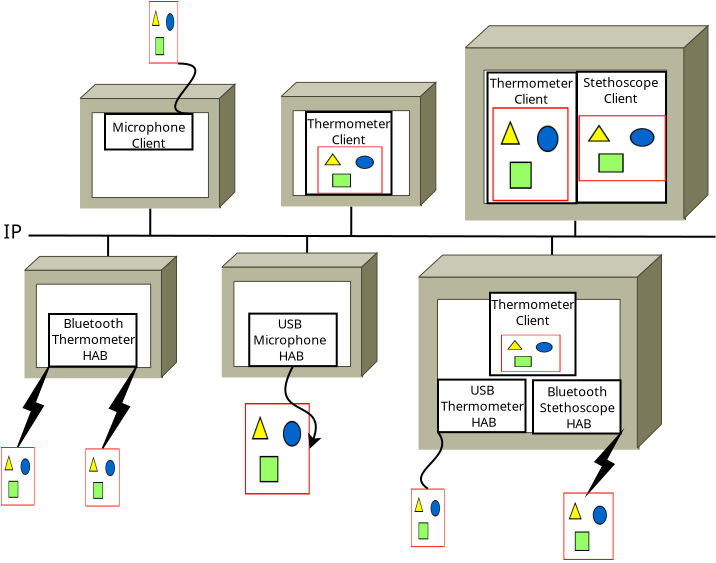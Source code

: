 <?xml version="1.0" encoding="UTF-8"?>
<dia:diagram xmlns:dia="http://www.lysator.liu.se/~alla/dia/">
  <dia:layer name="Background" visible="true">
    <dia:object type="Network - Bus" version="0" id="O0">
      <dia:attribute name="obj_pos">
        <dia:point val="2.995,13.091"/>
      </dia:attribute>
      <dia:attribute name="obj_bb">
        <dia:rectangle val="2.945,11.638;37.295,14.137"/>
      </dia:attribute>
      <dia:attribute name="conn_endpoints">
        <dia:point val="2.995,13.091"/>
        <dia:point val="37.245,13.154"/>
      </dia:attribute>
      <dia:attribute name="line_color">
        <dia:color val="#000000"/>
      </dia:attribute>
      <dia:attribute name="bus_handles">
        <dia:point val="6.924,14.137"/>
        <dia:point val="9.034,11.738"/>
        <dia:point val="16.875,13.967"/>
        <dia:point val="19.084,11.638"/>
        <dia:point val="29.122,14.068"/>
        <dia:point val="30.284,12.34"/>
      </dia:attribute>
      <dia:connections>
        <dia:connection handle="2" to="O3" connection="2"/>
        <dia:connection handle="3" to="O10" connection="5"/>
        <dia:connection handle="4" to="O16" connection="2"/>
        <dia:connection handle="5" to="O20" connection="5"/>
        <dia:connection handle="6" to="O25" connection="2"/>
        <dia:connection handle="7" to="O37" connection="5"/>
      </dia:connections>
    </dia:object>
    <dia:object type="Standard - Text" version="1" id="O1">
      <dia:attribute name="obj_pos">
        <dia:point val="1.695,13.241"/>
      </dia:attribute>
      <dia:attribute name="obj_bb">
        <dia:rectangle val="1.695,12.429;2.48,13.836"/>
      </dia:attribute>
      <dia:attribute name="text">
        <dia:composite type="text">
          <dia:attribute name="string">
            <dia:string>#IP#</dia:string>
          </dia:attribute>
          <dia:attribute name="font">
            <dia:font family="sans" style="0" name="Helvetica"/>
          </dia:attribute>
          <dia:attribute name="height">
            <dia:real val="1.2"/>
          </dia:attribute>
          <dia:attribute name="pos">
            <dia:point val="1.695,13.241"/>
          </dia:attribute>
          <dia:attribute name="color">
            <dia:color val="#000000"/>
          </dia:attribute>
          <dia:attribute name="alignment">
            <dia:enum val="0"/>
          </dia:attribute>
        </dia:composite>
      </dia:attribute>
      <dia:attribute name="valign">
        <dia:enum val="3"/>
      </dia:attribute>
    </dia:object>
    <dia:object type="Standard - Text" version="1" id="O2">
      <dia:attribute name="obj_pos">
        <dia:point val="2.745,17.522"/>
      </dia:attribute>
      <dia:attribute name="obj_bb">
        <dia:rectangle val="2.745,17.122;2.745,18.322"/>
      </dia:attribute>
      <dia:attribute name="text">
        <dia:composite type="text">
          <dia:attribute name="string">
            <dia:string>##</dia:string>
          </dia:attribute>
          <dia:attribute name="font">
            <dia:font family="sans" style="0" name="Helvetica"/>
          </dia:attribute>
          <dia:attribute name="height">
            <dia:real val="0.8"/>
          </dia:attribute>
          <dia:attribute name="pos">
            <dia:point val="2.745,17.522"/>
          </dia:attribute>
          <dia:attribute name="color">
            <dia:color val="#000000"/>
          </dia:attribute>
          <dia:attribute name="alignment">
            <dia:enum val="0"/>
          </dia:attribute>
        </dia:composite>
      </dia:attribute>
      <dia:attribute name="valign">
        <dia:enum val="3"/>
      </dia:attribute>
      <dia:connections>
        <dia:connection handle="0" to="O3" connection="7"/>
      </dia:connections>
    </dia:object>
    <dia:object type="Cisco - Monitor" version="0" id="O3">
      <dia:attribute name="obj_pos">
        <dia:point val="2.745,14.137"/>
      </dia:attribute>
      <dia:attribute name="obj_bb">
        <dia:rectangle val="2.744,14.136;10.348,20.23"/>
      </dia:attribute>
      <dia:attribute name="elem_corner">
        <dia:point val="2.745,14.137"/>
      </dia:attribute>
      <dia:attribute name="elem_width">
        <dia:real val="7.602"/>
      </dia:attribute>
      <dia:attribute name="elem_height">
        <dia:real val="6.092"/>
      </dia:attribute>
      <dia:attribute name="line_width">
        <dia:real val="0.1"/>
      </dia:attribute>
      <dia:attribute name="line_colour">
        <dia:color val="#000000"/>
      </dia:attribute>
      <dia:attribute name="fill_colour">
        <dia:color val="#ffffff"/>
      </dia:attribute>
      <dia:attribute name="show_background">
        <dia:boolean val="true"/>
      </dia:attribute>
      <dia:attribute name="line_style">
        <dia:enum val="0"/>
        <dia:real val="1"/>
      </dia:attribute>
      <dia:attribute name="flip_horizontal">
        <dia:boolean val="false"/>
      </dia:attribute>
      <dia:attribute name="flip_vertical">
        <dia:boolean val="false"/>
      </dia:attribute>
    </dia:object>
    <dia:object type="Standard - Box" version="0" id="O4">
      <dia:attribute name="obj_pos">
        <dia:point val="3.97,17.016"/>
      </dia:attribute>
      <dia:attribute name="obj_bb">
        <dia:rectangle val="3.92,16.966;8.395,19.691"/>
      </dia:attribute>
      <dia:attribute name="elem_corner">
        <dia:point val="3.97,17.016"/>
      </dia:attribute>
      <dia:attribute name="elem_width">
        <dia:real val="4.375"/>
      </dia:attribute>
      <dia:attribute name="elem_height">
        <dia:real val="2.625"/>
      </dia:attribute>
      <dia:attribute name="show_background">
        <dia:boolean val="true"/>
      </dia:attribute>
    </dia:object>
    <dia:object type="Standard - Text" version="1" id="O5">
      <dia:attribute name="obj_pos">
        <dia:point val="6.27,17.716"/>
      </dia:attribute>
      <dia:attribute name="obj_bb">
        <dia:rectangle val="4.179,17.174;8.361,19.714"/>
      </dia:attribute>
      <dia:attribute name="text">
        <dia:composite type="text">
          <dia:attribute name="string">
            <dia:string>#Bluetooth 
Thermometer 
HAB#</dia:string>
          </dia:attribute>
          <dia:attribute name="font">
            <dia:font family="sans" style="0" name="Helvetica"/>
          </dia:attribute>
          <dia:attribute name="height">
            <dia:real val="0.8"/>
          </dia:attribute>
          <dia:attribute name="pos">
            <dia:point val="6.27,17.716"/>
          </dia:attribute>
          <dia:attribute name="color">
            <dia:color val="#000000"/>
          </dia:attribute>
          <dia:attribute name="alignment">
            <dia:enum val="1"/>
          </dia:attribute>
        </dia:composite>
      </dia:attribute>
      <dia:attribute name="valign">
        <dia:enum val="3"/>
      </dia:attribute>
    </dia:object>
    <dia:object type="Network - WAN Link" version="1" id="O6">
      <dia:attribute name="obj_pos">
        <dia:point val="3.97,19.641"/>
      </dia:attribute>
      <dia:attribute name="obj_bb">
        <dia:rectangle val="2.407,19.641;3.97,23.666"/>
      </dia:attribute>
      <dia:attribute name="conn_endpoints">
        <dia:point val="3.97,19.641"/>
        <dia:point val="2.407,23.666"/>
      </dia:attribute>
      <dia:attribute name="width">
        <dia:real val="1"/>
      </dia:attribute>
      <dia:attribute name="line_color">
        <dia:color val="#000000"/>
      </dia:attribute>
      <dia:attribute name="fill_color">
        <dia:color val="#000000"/>
      </dia:attribute>
      <dia:connections>
        <dia:connection handle="0" to="O4" connection="5"/>
        <dia:connection handle="1" to="O8" connection="1"/>
      </dia:connections>
    </dia:object>
    <dia:object type="Network - WAN Link" version="1" id="O7">
      <dia:attribute name="obj_pos">
        <dia:point val="8.345,19.641"/>
      </dia:attribute>
      <dia:attribute name="obj_bb">
        <dia:rectangle val="6.645,19.641;8.345,23.741"/>
      </dia:attribute>
      <dia:attribute name="conn_endpoints">
        <dia:point val="8.345,19.641"/>
        <dia:point val="6.645,23.741"/>
      </dia:attribute>
      <dia:attribute name="width">
        <dia:real val="1"/>
      </dia:attribute>
      <dia:attribute name="line_color">
        <dia:color val="#000000"/>
      </dia:attribute>
      <dia:attribute name="fill_color">
        <dia:color val="#000000"/>
      </dia:attribute>
      <dia:connections>
        <dia:connection handle="0" to="O4" connection="7"/>
        <dia:connection handle="1" to="O9" connection="1"/>
      </dia:connections>
    </dia:object>
    <dia:object type="Standard - Image" version="0" id="O8">
      <dia:attribute name="obj_pos">
        <dia:point val="1.57,23.666"/>
      </dia:attribute>
      <dia:attribute name="obj_bb">
        <dia:rectangle val="1.52,23.616;3.295,26.641"/>
      </dia:attribute>
      <dia:attribute name="elem_corner">
        <dia:point val="1.57,23.666"/>
      </dia:attribute>
      <dia:attribute name="elem_width">
        <dia:real val="1.675"/>
      </dia:attribute>
      <dia:attribute name="elem_height">
        <dia:real val="2.925"/>
      </dia:attribute>
      <dia:attribute name="draw_border">
        <dia:boolean val="false"/>
      </dia:attribute>
      <dia:attribute name="keep_aspect">
        <dia:boolean val="false"/>
      </dia:attribute>
      <dia:attribute name="file">
        <dia:string>#/home/lenny/Desktop/kubitus_thermometer.svg#</dia:string>
      </dia:attribute>
    </dia:object>
    <dia:object type="Standard - Image" version="0" id="O9">
      <dia:attribute name="obj_pos">
        <dia:point val="5.795,23.741"/>
      </dia:attribute>
      <dia:attribute name="obj_bb">
        <dia:rectangle val="5.745,23.691;7.545,26.691"/>
      </dia:attribute>
      <dia:attribute name="elem_corner">
        <dia:point val="5.795,23.741"/>
      </dia:attribute>
      <dia:attribute name="elem_width">
        <dia:real val="1.7"/>
      </dia:attribute>
      <dia:attribute name="elem_height">
        <dia:real val="2.9"/>
      </dia:attribute>
      <dia:attribute name="draw_border">
        <dia:boolean val="false"/>
      </dia:attribute>
      <dia:attribute name="keep_aspect">
        <dia:boolean val="false"/>
      </dia:attribute>
      <dia:attribute name="file">
        <dia:string>#/home/lenny/Desktop/kubitus_thermometer.svg#</dia:string>
      </dia:attribute>
    </dia:object>
    <dia:object type="Cisco - Monitor" version="0" id="O10">
      <dia:attribute name="obj_pos">
        <dia:point val="5.521,5.535"/>
      </dia:attribute>
      <dia:attribute name="obj_bb">
        <dia:rectangle val="5.52,5.534;13.263,11.738"/>
      </dia:attribute>
      <dia:attribute name="elem_corner">
        <dia:point val="5.521,5.535"/>
      </dia:attribute>
      <dia:attribute name="elem_width">
        <dia:real val="7.74"/>
      </dia:attribute>
      <dia:attribute name="elem_height">
        <dia:real val="6.203"/>
      </dia:attribute>
      <dia:attribute name="line_width">
        <dia:real val="0.1"/>
      </dia:attribute>
      <dia:attribute name="line_colour">
        <dia:color val="#000000"/>
      </dia:attribute>
      <dia:attribute name="fill_colour">
        <dia:color val="#ffffff"/>
      </dia:attribute>
      <dia:attribute name="show_background">
        <dia:boolean val="true"/>
      </dia:attribute>
      <dia:attribute name="line_style">
        <dia:enum val="0"/>
        <dia:real val="1"/>
      </dia:attribute>
      <dia:attribute name="flip_horizontal">
        <dia:boolean val="false"/>
      </dia:attribute>
      <dia:attribute name="flip_vertical">
        <dia:boolean val="false"/>
      </dia:attribute>
    </dia:object>
    <dia:object type="Standard - Image" version="0" id="O11">
      <dia:attribute name="obj_pos">
        <dia:point val="13.77,21.466"/>
      </dia:attribute>
      <dia:attribute name="obj_bb">
        <dia:rectangle val="13.72,21.416;17.055,26.091"/>
      </dia:attribute>
      <dia:attribute name="elem_corner">
        <dia:point val="13.77,21.466"/>
      </dia:attribute>
      <dia:attribute name="elem_width">
        <dia:real val="3.236"/>
      </dia:attribute>
      <dia:attribute name="elem_height">
        <dia:real val="4.575"/>
      </dia:attribute>
      <dia:attribute name="draw_border">
        <dia:boolean val="false"/>
      </dia:attribute>
      <dia:attribute name="keep_aspect">
        <dia:boolean val="true"/>
      </dia:attribute>
      <dia:attribute name="file">
        <dia:string>#/home/lenny/Desktop/microphone.svg#</dia:string>
      </dia:attribute>
    </dia:object>
    <dia:object type="Standard - Image" version="0" id="O12">
      <dia:attribute name="obj_pos">
        <dia:point val="8.97,1.366"/>
      </dia:attribute>
      <dia:attribute name="obj_bb">
        <dia:rectangle val="8.92,1.316;10.473,4.541"/>
      </dia:attribute>
      <dia:attribute name="elem_corner">
        <dia:point val="8.97,1.366"/>
      </dia:attribute>
      <dia:attribute name="elem_width">
        <dia:real val="1.453"/>
      </dia:attribute>
      <dia:attribute name="elem_height">
        <dia:real val="3.125"/>
      </dia:attribute>
      <dia:attribute name="draw_border">
        <dia:boolean val="false"/>
      </dia:attribute>
      <dia:attribute name="keep_aspect">
        <dia:boolean val="true"/>
      </dia:attribute>
      <dia:attribute name="file">
        <dia:string>#/home/lenny/Desktop/speaker.svg#</dia:string>
      </dia:attribute>
    </dia:object>
    <dia:object type="Standard - Box" version="0" id="O13">
      <dia:attribute name="obj_pos">
        <dia:point val="6.77,7.016"/>
      </dia:attribute>
      <dia:attribute name="obj_bb">
        <dia:rectangle val="6.72,6.966;11.195,8.841"/>
      </dia:attribute>
      <dia:attribute name="elem_corner">
        <dia:point val="6.77,7.016"/>
      </dia:attribute>
      <dia:attribute name="elem_width">
        <dia:real val="4.375"/>
      </dia:attribute>
      <dia:attribute name="elem_height">
        <dia:real val="1.775"/>
      </dia:attribute>
      <dia:attribute name="show_background">
        <dia:boolean val="true"/>
      </dia:attribute>
    </dia:object>
    <dia:object type="Standard - Text" version="1" id="O14">
      <dia:attribute name="obj_pos">
        <dia:point val="8.957,7.904"/>
      </dia:attribute>
      <dia:attribute name="obj_bb">
        <dia:rectangle val="7.259,7.361;10.656,9.101"/>
      </dia:attribute>
      <dia:attribute name="text">
        <dia:composite type="text">
          <dia:attribute name="string">
            <dia:string>#Microphone
Client#</dia:string>
          </dia:attribute>
          <dia:attribute name="font">
            <dia:font family="sans" style="0" name="Helvetica"/>
          </dia:attribute>
          <dia:attribute name="height">
            <dia:real val="0.8"/>
          </dia:attribute>
          <dia:attribute name="pos">
            <dia:point val="8.957,7.904"/>
          </dia:attribute>
          <dia:attribute name="color">
            <dia:color val="#000000"/>
          </dia:attribute>
          <dia:attribute name="alignment">
            <dia:enum val="1"/>
          </dia:attribute>
        </dia:composite>
      </dia:attribute>
      <dia:attribute name="valign">
        <dia:enum val="3"/>
      </dia:attribute>
      <dia:connections>
        <dia:connection handle="0" to="O13" connection="8"/>
      </dia:connections>
    </dia:object>
    <dia:object type="Standard - BezierLine" version="0" id="O15">
      <dia:attribute name="obj_pos">
        <dia:point val="10.423,4.491"/>
      </dia:attribute>
      <dia:attribute name="obj_bb">
        <dia:rectangle val="10.23,4.441;11.339,7.066"/>
      </dia:attribute>
      <dia:attribute name="bez_points">
        <dia:point val="10.423,4.491"/>
        <dia:point val="13.096,4.491"/>
        <dia:point val="8.472,7.016"/>
        <dia:point val="11.145,7.016"/>
      </dia:attribute>
      <dia:attribute name="corner_types">
        <dia:enum val="0"/>
        <dia:enum val="0"/>
      </dia:attribute>
      <dia:connections>
        <dia:connection handle="0" to="O12" connection="7"/>
        <dia:connection handle="3" to="O13" connection="2"/>
      </dia:connections>
    </dia:object>
    <dia:object type="Cisco - Monitor" version="0" id="O16">
      <dia:attribute name="obj_pos">
        <dia:point val="12.607,13.967"/>
      </dia:attribute>
      <dia:attribute name="obj_bb">
        <dia:rectangle val="12.606,13.966;20.373,20.19"/>
      </dia:attribute>
      <dia:attribute name="elem_corner">
        <dia:point val="12.607,13.967"/>
      </dia:attribute>
      <dia:attribute name="elem_width">
        <dia:real val="7.764"/>
      </dia:attribute>
      <dia:attribute name="elem_height">
        <dia:real val="6.222"/>
      </dia:attribute>
      <dia:attribute name="line_width">
        <dia:real val="0.1"/>
      </dia:attribute>
      <dia:attribute name="line_colour">
        <dia:color val="#000000"/>
      </dia:attribute>
      <dia:attribute name="fill_colour">
        <dia:color val="#ffffff"/>
      </dia:attribute>
      <dia:attribute name="show_background">
        <dia:boolean val="true"/>
      </dia:attribute>
      <dia:attribute name="line_style">
        <dia:enum val="0"/>
        <dia:real val="1"/>
      </dia:attribute>
      <dia:attribute name="flip_horizontal">
        <dia:boolean val="false"/>
      </dia:attribute>
      <dia:attribute name="flip_vertical">
        <dia:boolean val="false"/>
      </dia:attribute>
    </dia:object>
    <dia:object type="Standard - Box" version="0" id="O17">
      <dia:attribute name="obj_pos">
        <dia:point val="13.982,16.997"/>
      </dia:attribute>
      <dia:attribute name="obj_bb">
        <dia:rectangle val="13.932,16.947;18.407,19.672"/>
      </dia:attribute>
      <dia:attribute name="elem_corner">
        <dia:point val="13.982,16.997"/>
      </dia:attribute>
      <dia:attribute name="elem_width">
        <dia:real val="4.375"/>
      </dia:attribute>
      <dia:attribute name="elem_height">
        <dia:real val="2.625"/>
      </dia:attribute>
      <dia:attribute name="show_background">
        <dia:boolean val="true"/>
      </dia:attribute>
    </dia:object>
    <dia:object type="Standard - Text" version="1" id="O18">
      <dia:attribute name="obj_pos">
        <dia:point val="16.082,17.747"/>
      </dia:attribute>
      <dia:attribute name="obj_bb">
        <dia:rectangle val="14.291,17.204;17.874,19.744"/>
      </dia:attribute>
      <dia:attribute name="text">
        <dia:composite type="text">
          <dia:attribute name="string">
            <dia:string>#USB 
Microphone 
HAB#</dia:string>
          </dia:attribute>
          <dia:attribute name="font">
            <dia:font family="sans" style="0" name="Helvetica"/>
          </dia:attribute>
          <dia:attribute name="height">
            <dia:real val="0.8"/>
          </dia:attribute>
          <dia:attribute name="pos">
            <dia:point val="16.082,17.747"/>
          </dia:attribute>
          <dia:attribute name="color">
            <dia:color val="#000000"/>
          </dia:attribute>
          <dia:attribute name="alignment">
            <dia:enum val="1"/>
          </dia:attribute>
        </dia:composite>
      </dia:attribute>
      <dia:attribute name="valign">
        <dia:enum val="3"/>
      </dia:attribute>
    </dia:object>
    <dia:object type="Standard - BezierLine" version="0" id="O19">
      <dia:attribute name="obj_pos">
        <dia:point val="16.17,19.622"/>
      </dia:attribute>
      <dia:attribute name="obj_bb">
        <dia:rectangle val="15.735,19.554;17.491,23.978"/>
      </dia:attribute>
      <dia:attribute name="bez_points">
        <dia:point val="16.17,19.622"/>
        <dia:point val="14.695,22.391"/>
        <dia:point val="18.005,21.119"/>
        <dia:point val="17.005,23.754"/>
      </dia:attribute>
      <dia:attribute name="corner_types">
        <dia:enum val="0"/>
        <dia:enum val="0"/>
      </dia:attribute>
      <dia:attribute name="end_arrow">
        <dia:enum val="22"/>
      </dia:attribute>
      <dia:attribute name="end_arrow_length">
        <dia:real val="0.5"/>
      </dia:attribute>
      <dia:attribute name="end_arrow_width">
        <dia:real val="0.5"/>
      </dia:attribute>
      <dia:connections>
        <dia:connection handle="0" to="O17" connection="6"/>
        <dia:connection handle="3" to="O11" connection="4"/>
      </dia:connections>
    </dia:object>
    <dia:object type="Cisco - Monitor" version="0" id="O20">
      <dia:attribute name="obj_pos">
        <dia:point val="15.571,5.435"/>
      </dia:attribute>
      <dia:attribute name="obj_bb">
        <dia:rectangle val="15.57,5.434;23.313,11.638"/>
      </dia:attribute>
      <dia:attribute name="elem_corner">
        <dia:point val="15.571,5.435"/>
      </dia:attribute>
      <dia:attribute name="elem_width">
        <dia:real val="7.74"/>
      </dia:attribute>
      <dia:attribute name="elem_height">
        <dia:real val="6.203"/>
      </dia:attribute>
      <dia:attribute name="line_width">
        <dia:real val="0.1"/>
      </dia:attribute>
      <dia:attribute name="line_colour">
        <dia:color val="#000000"/>
      </dia:attribute>
      <dia:attribute name="fill_colour">
        <dia:color val="#ffffff"/>
      </dia:attribute>
      <dia:attribute name="show_background">
        <dia:boolean val="true"/>
      </dia:attribute>
      <dia:attribute name="line_style">
        <dia:enum val="0"/>
        <dia:real val="1"/>
      </dia:attribute>
      <dia:attribute name="flip_horizontal">
        <dia:boolean val="false"/>
      </dia:attribute>
      <dia:attribute name="flip_vertical">
        <dia:boolean val="false"/>
      </dia:attribute>
    </dia:object>
    <dia:object type="Standard - Box" version="0" id="O21">
      <dia:attribute name="obj_pos">
        <dia:point val="16.82,6.916"/>
      </dia:attribute>
      <dia:attribute name="obj_bb">
        <dia:rectangle val="16.77,6.866;21.145,11.091"/>
      </dia:attribute>
      <dia:attribute name="elem_corner">
        <dia:point val="16.82,6.916"/>
      </dia:attribute>
      <dia:attribute name="elem_width">
        <dia:real val="4.275"/>
      </dia:attribute>
      <dia:attribute name="elem_height">
        <dia:real val="4.125"/>
      </dia:attribute>
      <dia:attribute name="show_background">
        <dia:boolean val="true"/>
      </dia:attribute>
    </dia:object>
    <dia:object type="Standard - Text" version="1" id="O22">
      <dia:attribute name="obj_pos">
        <dia:point val="18.957,7.729"/>
      </dia:attribute>
      <dia:attribute name="obj_bb">
        <dia:rectangle val="16.959,7.186;20.956,8.926"/>
      </dia:attribute>
      <dia:attribute name="text">
        <dia:composite type="text">
          <dia:attribute name="string">
            <dia:string>#Thermometer
Client#</dia:string>
          </dia:attribute>
          <dia:attribute name="font">
            <dia:font family="sans" style="0" name="Helvetica"/>
          </dia:attribute>
          <dia:attribute name="height">
            <dia:real val="0.8"/>
          </dia:attribute>
          <dia:attribute name="pos">
            <dia:point val="18.957,7.729"/>
          </dia:attribute>
          <dia:attribute name="color">
            <dia:color val="#000000"/>
          </dia:attribute>
          <dia:attribute name="alignment">
            <dia:enum val="1"/>
          </dia:attribute>
        </dia:composite>
      </dia:attribute>
      <dia:attribute name="valign">
        <dia:enum val="3"/>
      </dia:attribute>
    </dia:object>
    <dia:object type="Standard - Image" version="0" id="O23">
      <dia:attribute name="obj_pos">
        <dia:point val="17.395,8.641"/>
      </dia:attribute>
      <dia:attribute name="obj_bb">
        <dia:rectangle val="17.345,8.591;20.695,11.041"/>
      </dia:attribute>
      <dia:attribute name="elem_corner">
        <dia:point val="17.395,8.641"/>
      </dia:attribute>
      <dia:attribute name="elem_width">
        <dia:real val="3.25"/>
      </dia:attribute>
      <dia:attribute name="elem_height">
        <dia:real val="2.35"/>
      </dia:attribute>
      <dia:attribute name="draw_border">
        <dia:boolean val="false"/>
      </dia:attribute>
      <dia:attribute name="keep_aspect">
        <dia:boolean val="false"/>
      </dia:attribute>
      <dia:attribute name="file">
        <dia:string>#/home/lenny/Desktop/Speedometer.png#</dia:string>
      </dia:attribute>
    </dia:object>
    <dia:object type="Standard - Text" version="1" id="O24">
      <dia:attribute name="obj_pos">
        <dia:point val="22.445,19.477"/>
      </dia:attribute>
      <dia:attribute name="obj_bb">
        <dia:rectangle val="22.445,19.077;22.445,20.277"/>
      </dia:attribute>
      <dia:attribute name="text">
        <dia:composite type="text">
          <dia:attribute name="string">
            <dia:string>##</dia:string>
          </dia:attribute>
          <dia:attribute name="font">
            <dia:font family="sans" style="0" name="Helvetica"/>
          </dia:attribute>
          <dia:attribute name="height">
            <dia:real val="0.8"/>
          </dia:attribute>
          <dia:attribute name="pos">
            <dia:point val="22.445,19.477"/>
          </dia:attribute>
          <dia:attribute name="color">
            <dia:color val="#000000"/>
          </dia:attribute>
          <dia:attribute name="alignment">
            <dia:enum val="0"/>
          </dia:attribute>
        </dia:composite>
      </dia:attribute>
      <dia:attribute name="valign">
        <dia:enum val="3"/>
      </dia:attribute>
      <dia:connections>
        <dia:connection handle="0" to="O25" connection="7"/>
      </dia:connections>
    </dia:object>
    <dia:object type="Cisco - Monitor" version="0" id="O25">
      <dia:attribute name="obj_pos">
        <dia:point val="22.445,14.068"/>
      </dia:attribute>
      <dia:attribute name="obj_bb">
        <dia:rectangle val="22.444,14.066;34.594,23.803"/>
      </dia:attribute>
      <dia:attribute name="elem_corner">
        <dia:point val="22.445,14.068"/>
      </dia:attribute>
      <dia:attribute name="elem_width">
        <dia:real val="12.148"/>
      </dia:attribute>
      <dia:attribute name="elem_height">
        <dia:real val="9.735"/>
      </dia:attribute>
      <dia:attribute name="line_width">
        <dia:real val="0.1"/>
      </dia:attribute>
      <dia:attribute name="line_colour">
        <dia:color val="#000000"/>
      </dia:attribute>
      <dia:attribute name="fill_colour">
        <dia:color val="#ffffff"/>
      </dia:attribute>
      <dia:attribute name="show_background">
        <dia:boolean val="true"/>
      </dia:attribute>
      <dia:attribute name="line_style">
        <dia:enum val="0"/>
        <dia:real val="1"/>
      </dia:attribute>
      <dia:attribute name="flip_horizontal">
        <dia:boolean val="false"/>
      </dia:attribute>
      <dia:attribute name="flip_vertical">
        <dia:boolean val="false"/>
      </dia:attribute>
    </dia:object>
    <dia:object type="Standard - Box" version="0" id="O26">
      <dia:attribute name="obj_pos">
        <dia:point val="23.42,20.297"/>
      </dia:attribute>
      <dia:attribute name="obj_bb">
        <dia:rectangle val="23.37,20.247;27.845,22.972"/>
      </dia:attribute>
      <dia:attribute name="elem_corner">
        <dia:point val="23.42,20.297"/>
      </dia:attribute>
      <dia:attribute name="elem_width">
        <dia:real val="4.375"/>
      </dia:attribute>
      <dia:attribute name="elem_height">
        <dia:real val="2.625"/>
      </dia:attribute>
      <dia:attribute name="show_background">
        <dia:boolean val="true"/>
      </dia:attribute>
    </dia:object>
    <dia:object type="Standard - Text" version="1" id="O27">
      <dia:attribute name="obj_pos">
        <dia:point val="25.707,21.059"/>
      </dia:attribute>
      <dia:attribute name="obj_bb">
        <dia:rectangle val="23.616,20.517;27.799,23.057"/>
      </dia:attribute>
      <dia:attribute name="text">
        <dia:composite type="text">
          <dia:attribute name="string">
            <dia:string>#USB 
Thermometer 
HAB#</dia:string>
          </dia:attribute>
          <dia:attribute name="font">
            <dia:font family="sans" style="0" name="Helvetica"/>
          </dia:attribute>
          <dia:attribute name="height">
            <dia:real val="0.8"/>
          </dia:attribute>
          <dia:attribute name="pos">
            <dia:point val="25.707,21.059"/>
          </dia:attribute>
          <dia:attribute name="color">
            <dia:color val="#000000"/>
          </dia:attribute>
          <dia:attribute name="alignment">
            <dia:enum val="1"/>
          </dia:attribute>
        </dia:composite>
      </dia:attribute>
      <dia:attribute name="valign">
        <dia:enum val="3"/>
      </dia:attribute>
    </dia:object>
    <dia:object type="Standard - Image" version="0" id="O28">
      <dia:attribute name="obj_pos">
        <dia:point val="22.07,25.747"/>
      </dia:attribute>
      <dia:attribute name="obj_bb">
        <dia:rectangle val="22.02,25.697;23.795,28.722"/>
      </dia:attribute>
      <dia:attribute name="elem_corner">
        <dia:point val="22.07,25.747"/>
      </dia:attribute>
      <dia:attribute name="elem_width">
        <dia:real val="1.675"/>
      </dia:attribute>
      <dia:attribute name="elem_height">
        <dia:real val="2.925"/>
      </dia:attribute>
      <dia:attribute name="draw_border">
        <dia:boolean val="false"/>
      </dia:attribute>
      <dia:attribute name="keep_aspect">
        <dia:boolean val="false"/>
      </dia:attribute>
      <dia:attribute name="file">
        <dia:string>#/home/lenny/Desktop/kubitus_thermometer.svg#</dia:string>
      </dia:attribute>
    </dia:object>
    <dia:object type="Standard - BezierLine" version="0" id="O29">
      <dia:attribute name="obj_pos">
        <dia:point val="23.42,22.922"/>
      </dia:attribute>
      <dia:attribute name="obj_bb">
        <dia:rectangle val="22.519,22.852;23.684,25.816"/>
      </dia:attribute>
      <dia:attribute name="bez_points">
        <dia:point val="23.42,22.922"/>
        <dia:point val="24.395,24.191"/>
        <dia:point val="21.645,24.891"/>
        <dia:point val="22.907,25.747"/>
      </dia:attribute>
      <dia:attribute name="corner_types">
        <dia:enum val="0"/>
        <dia:enum val="0"/>
      </dia:attribute>
      <dia:connections>
        <dia:connection handle="0" to="O26" connection="5"/>
        <dia:connection handle="3" to="O28" connection="1"/>
      </dia:connections>
    </dia:object>
    <dia:object type="Standard - Box" version="0" id="O30">
      <dia:attribute name="obj_pos">
        <dia:point val="28.17,20.329"/>
      </dia:attribute>
      <dia:attribute name="obj_bb">
        <dia:rectangle val="28.12,20.279;32.595,23.041"/>
      </dia:attribute>
      <dia:attribute name="elem_corner">
        <dia:point val="28.17,20.329"/>
      </dia:attribute>
      <dia:attribute name="elem_width">
        <dia:real val="4.375"/>
      </dia:attribute>
      <dia:attribute name="elem_height">
        <dia:real val="2.663"/>
      </dia:attribute>
      <dia:attribute name="show_background">
        <dia:boolean val="true"/>
      </dia:attribute>
    </dia:object>
    <dia:object type="Standard - Text" version="1" id="O31">
      <dia:attribute name="obj_pos">
        <dia:point val="30.457,21.129"/>
      </dia:attribute>
      <dia:attribute name="obj_bb">
        <dia:rectangle val="28.552,20.586;32.362,23.126"/>
      </dia:attribute>
      <dia:attribute name="text">
        <dia:composite type="text">
          <dia:attribute name="string">
            <dia:string>#Bluetooth 
Stethoscope 
HAB#</dia:string>
          </dia:attribute>
          <dia:attribute name="font">
            <dia:font family="sans" style="0" name="Helvetica"/>
          </dia:attribute>
          <dia:attribute name="height">
            <dia:real val="0.8"/>
          </dia:attribute>
          <dia:attribute name="pos">
            <dia:point val="30.457,21.129"/>
          </dia:attribute>
          <dia:attribute name="color">
            <dia:color val="#000000"/>
          </dia:attribute>
          <dia:attribute name="alignment">
            <dia:enum val="1"/>
          </dia:attribute>
        </dia:composite>
      </dia:attribute>
      <dia:attribute name="valign">
        <dia:enum val="3"/>
      </dia:attribute>
    </dia:object>
    <dia:object type="Network - WAN Link" version="1" id="O32">
      <dia:attribute name="obj_pos">
        <dia:point val="32.545,22.991"/>
      </dia:attribute>
      <dia:attribute name="obj_bb">
        <dia:rectangle val="30.945,22.991;32.545,25.941"/>
      </dia:attribute>
      <dia:attribute name="conn_endpoints">
        <dia:point val="32.545,22.991"/>
        <dia:point val="30.945,25.941"/>
      </dia:attribute>
      <dia:attribute name="width">
        <dia:real val="1"/>
      </dia:attribute>
      <dia:attribute name="line_color">
        <dia:color val="#000000"/>
      </dia:attribute>
      <dia:attribute name="fill_color">
        <dia:color val="#000000"/>
      </dia:attribute>
      <dia:connections>
        <dia:connection handle="0" to="O30" connection="7"/>
        <dia:connection handle="1" to="O33" connection="1"/>
      </dia:connections>
    </dia:object>
    <dia:object type="Standard - Image" version="0" id="O33">
      <dia:attribute name="obj_pos">
        <dia:point val="29.695,25.941"/>
      </dia:attribute>
      <dia:attribute name="obj_bb">
        <dia:rectangle val="29.645,25.891;32.245,29.364"/>
      </dia:attribute>
      <dia:attribute name="elem_corner">
        <dia:point val="29.695,25.941"/>
      </dia:attribute>
      <dia:attribute name="elem_width">
        <dia:real val="2.5"/>
      </dia:attribute>
      <dia:attribute name="elem_height">
        <dia:real val="3.373"/>
      </dia:attribute>
      <dia:attribute name="draw_border">
        <dia:boolean val="false"/>
      </dia:attribute>
      <dia:attribute name="keep_aspect">
        <dia:boolean val="true"/>
      </dia:attribute>
      <dia:attribute name="file">
        <dia:string>#/home/lenny/Desktop/stethoscope.jpg#</dia:string>
      </dia:attribute>
    </dia:object>
    <dia:object type="Standard - Box" version="0" id="O34">
      <dia:attribute name="obj_pos">
        <dia:point val="26.02,15.954"/>
      </dia:attribute>
      <dia:attribute name="obj_bb">
        <dia:rectangle val="25.97,15.904;30.345,20.129"/>
      </dia:attribute>
      <dia:attribute name="elem_corner">
        <dia:point val="26.02,15.954"/>
      </dia:attribute>
      <dia:attribute name="elem_width">
        <dia:real val="4.275"/>
      </dia:attribute>
      <dia:attribute name="elem_height">
        <dia:real val="4.125"/>
      </dia:attribute>
      <dia:attribute name="show_background">
        <dia:boolean val="true"/>
      </dia:attribute>
    </dia:object>
    <dia:object type="Standard - Text" version="1" id="O35">
      <dia:attribute name="obj_pos">
        <dia:point val="28.157,16.766"/>
      </dia:attribute>
      <dia:attribute name="obj_bb">
        <dia:rectangle val="26.159,16.224;30.156,17.964"/>
      </dia:attribute>
      <dia:attribute name="text">
        <dia:composite type="text">
          <dia:attribute name="string">
            <dia:string>#Thermometer
Client#</dia:string>
          </dia:attribute>
          <dia:attribute name="font">
            <dia:font family="sans" style="0" name="Helvetica"/>
          </dia:attribute>
          <dia:attribute name="height">
            <dia:real val="0.8"/>
          </dia:attribute>
          <dia:attribute name="pos">
            <dia:point val="28.157,16.766"/>
          </dia:attribute>
          <dia:attribute name="color">
            <dia:color val="#000000"/>
          </dia:attribute>
          <dia:attribute name="alignment">
            <dia:enum val="1"/>
          </dia:attribute>
        </dia:composite>
      </dia:attribute>
      <dia:attribute name="valign">
        <dia:enum val="3"/>
      </dia:attribute>
    </dia:object>
    <dia:object type="Standard - Text" version="1" id="O36">
      <dia:attribute name="obj_pos">
        <dia:point val="24.771,8.014"/>
      </dia:attribute>
      <dia:attribute name="obj_bb">
        <dia:rectangle val="24.771,7.614;24.771,8.814"/>
      </dia:attribute>
      <dia:attribute name="text">
        <dia:composite type="text">
          <dia:attribute name="string">
            <dia:string>##</dia:string>
          </dia:attribute>
          <dia:attribute name="font">
            <dia:font family="sans" style="0" name="Helvetica"/>
          </dia:attribute>
          <dia:attribute name="height">
            <dia:real val="0.8"/>
          </dia:attribute>
          <dia:attribute name="pos">
            <dia:point val="24.771,8.014"/>
          </dia:attribute>
          <dia:attribute name="color">
            <dia:color val="#000000"/>
          </dia:attribute>
          <dia:attribute name="alignment">
            <dia:enum val="0"/>
          </dia:attribute>
        </dia:composite>
      </dia:attribute>
      <dia:attribute name="valign">
        <dia:enum val="3"/>
      </dia:attribute>
      <dia:connections>
        <dia:connection handle="0" to="O37" connection="7"/>
      </dia:connections>
    </dia:object>
    <dia:object type="Cisco - Monitor" version="0" id="O37">
      <dia:attribute name="obj_pos">
        <dia:point val="24.771,2.605"/>
      </dia:attribute>
      <dia:attribute name="obj_bb">
        <dia:rectangle val="24.77,2.604;36.92,12.341"/>
      </dia:attribute>
      <dia:attribute name="elem_corner">
        <dia:point val="24.771,2.605"/>
      </dia:attribute>
      <dia:attribute name="elem_width">
        <dia:real val="12.148"/>
      </dia:attribute>
      <dia:attribute name="elem_height">
        <dia:real val="9.735"/>
      </dia:attribute>
      <dia:attribute name="line_width">
        <dia:real val="0.1"/>
      </dia:attribute>
      <dia:attribute name="line_colour">
        <dia:color val="#000000"/>
      </dia:attribute>
      <dia:attribute name="fill_colour">
        <dia:color val="#ffffff"/>
      </dia:attribute>
      <dia:attribute name="show_background">
        <dia:boolean val="true"/>
      </dia:attribute>
      <dia:attribute name="line_style">
        <dia:enum val="0"/>
        <dia:real val="1"/>
      </dia:attribute>
      <dia:attribute name="flip_horizontal">
        <dia:boolean val="false"/>
      </dia:attribute>
      <dia:attribute name="flip_vertical">
        <dia:boolean val="false"/>
      </dia:attribute>
    </dia:object>
    <dia:object type="Standard - Box" version="0" id="O38">
      <dia:attribute name="obj_pos">
        <dia:point val="25.896,4.941"/>
      </dia:attribute>
      <dia:attribute name="obj_bb">
        <dia:rectangle val="25.846,4.891;30.395,11.529"/>
      </dia:attribute>
      <dia:attribute name="elem_corner">
        <dia:point val="25.896,4.941"/>
      </dia:attribute>
      <dia:attribute name="elem_width">
        <dia:real val="4.449"/>
      </dia:attribute>
      <dia:attribute name="elem_height">
        <dia:real val="6.538"/>
      </dia:attribute>
      <dia:attribute name="show_background">
        <dia:boolean val="true"/>
      </dia:attribute>
    </dia:object>
    <dia:object type="Standard - Text" version="1" id="O39">
      <dia:attribute name="obj_pos">
        <dia:point val="28.084,5.704"/>
      </dia:attribute>
      <dia:attribute name="obj_bb">
        <dia:rectangle val="26.085,5.161;30.082,6.901"/>
      </dia:attribute>
      <dia:attribute name="text">
        <dia:composite type="text">
          <dia:attribute name="string">
            <dia:string>#Thermometer
Client#</dia:string>
          </dia:attribute>
          <dia:attribute name="font">
            <dia:font family="sans" style="0" name="Helvetica"/>
          </dia:attribute>
          <dia:attribute name="height">
            <dia:real val="0.8"/>
          </dia:attribute>
          <dia:attribute name="pos">
            <dia:point val="28.084,5.704"/>
          </dia:attribute>
          <dia:attribute name="color">
            <dia:color val="#000000"/>
          </dia:attribute>
          <dia:attribute name="alignment">
            <dia:enum val="1"/>
          </dia:attribute>
        </dia:composite>
      </dia:attribute>
      <dia:attribute name="valign">
        <dia:enum val="3"/>
      </dia:attribute>
    </dia:object>
    <dia:object type="Standard - Image" version="0" id="O40">
      <dia:attribute name="obj_pos">
        <dia:point val="26.145,6.679"/>
      </dia:attribute>
      <dia:attribute name="obj_bb">
        <dia:rectangle val="26.095,6.629;29.995,11.429"/>
      </dia:attribute>
      <dia:attribute name="elem_corner">
        <dia:point val="26.145,6.679"/>
      </dia:attribute>
      <dia:attribute name="elem_width">
        <dia:real val="3.8"/>
      </dia:attribute>
      <dia:attribute name="elem_height">
        <dia:real val="4.7"/>
      </dia:attribute>
      <dia:attribute name="draw_border">
        <dia:boolean val="false"/>
      </dia:attribute>
      <dia:attribute name="keep_aspect">
        <dia:boolean val="false"/>
      </dia:attribute>
      <dia:attribute name="file">
        <dia:string>#/home/lenny/Desktop/Speedometer.png#</dia:string>
      </dia:attribute>
    </dia:object>
    <dia:object type="Standard - Image" version="0" id="O41">
      <dia:attribute name="obj_pos">
        <dia:point val="26.57,18.054"/>
      </dia:attribute>
      <dia:attribute name="obj_bb">
        <dia:rectangle val="26.52,18.004;29.595,19.958"/>
      </dia:attribute>
      <dia:attribute name="elem_corner">
        <dia:point val="26.57,18.054"/>
      </dia:attribute>
      <dia:attribute name="elem_width">
        <dia:real val="2.975"/>
      </dia:attribute>
      <dia:attribute name="elem_height">
        <dia:real val="1.854"/>
      </dia:attribute>
      <dia:attribute name="draw_border">
        <dia:boolean val="false"/>
      </dia:attribute>
      <dia:attribute name="keep_aspect">
        <dia:boolean val="true"/>
      </dia:attribute>
      <dia:attribute name="file">
        <dia:string>#/home/lenny/Desktop/johnpwarren_Graph_Crash.svg#</dia:string>
      </dia:attribute>
    </dia:object>
    <dia:object type="Standard - Box" version="0" id="O42">
      <dia:attribute name="obj_pos">
        <dia:point val="30.37,4.904"/>
      </dia:attribute>
      <dia:attribute name="obj_bb">
        <dia:rectangle val="30.32,4.854;34.869,11.491"/>
      </dia:attribute>
      <dia:attribute name="elem_corner">
        <dia:point val="30.37,4.904"/>
      </dia:attribute>
      <dia:attribute name="elem_width">
        <dia:real val="4.449"/>
      </dia:attribute>
      <dia:attribute name="elem_height">
        <dia:real val="6.538"/>
      </dia:attribute>
      <dia:attribute name="show_background">
        <dia:boolean val="true"/>
      </dia:attribute>
    </dia:object>
    <dia:object type="Standard - Text" version="1" id="O43">
      <dia:attribute name="obj_pos">
        <dia:point val="32.557,5.666"/>
      </dia:attribute>
      <dia:attribute name="obj_bb">
        <dia:rectangle val="30.745,5.124;34.37,6.864"/>
      </dia:attribute>
      <dia:attribute name="text">
        <dia:composite type="text">
          <dia:attribute name="string">
            <dia:string>#Stethoscope
Client#</dia:string>
          </dia:attribute>
          <dia:attribute name="font">
            <dia:font family="sans" style="0" name="Helvetica"/>
          </dia:attribute>
          <dia:attribute name="height">
            <dia:real val="0.8"/>
          </dia:attribute>
          <dia:attribute name="pos">
            <dia:point val="32.557,5.666"/>
          </dia:attribute>
          <dia:attribute name="color">
            <dia:color val="#000000"/>
          </dia:attribute>
          <dia:attribute name="alignment">
            <dia:enum val="1"/>
          </dia:attribute>
        </dia:composite>
      </dia:attribute>
      <dia:attribute name="valign">
        <dia:enum val="3"/>
      </dia:attribute>
    </dia:object>
    <dia:object type="Standard - Image" version="0" id="O44">
      <dia:attribute name="obj_pos">
        <dia:point val="30.444,7.079"/>
      </dia:attribute>
      <dia:attribute name="obj_bb">
        <dia:rectangle val="30.394,7.029;34.877,10.429"/>
      </dia:attribute>
      <dia:attribute name="elem_corner">
        <dia:point val="30.444,7.079"/>
      </dia:attribute>
      <dia:attribute name="elem_width">
        <dia:real val="4.383"/>
      </dia:attribute>
      <dia:attribute name="elem_height">
        <dia:real val="3.3"/>
      </dia:attribute>
      <dia:attribute name="draw_border">
        <dia:boolean val="false"/>
      </dia:attribute>
      <dia:attribute name="keep_aspect">
        <dia:boolean val="true"/>
      </dia:attribute>
      <dia:attribute name="file">
        <dia:string>#/home/lenny/Desktop/heartrate_graph2.jpg#</dia:string>
      </dia:attribute>
    </dia:object>
  </dia:layer>
</dia:diagram>
